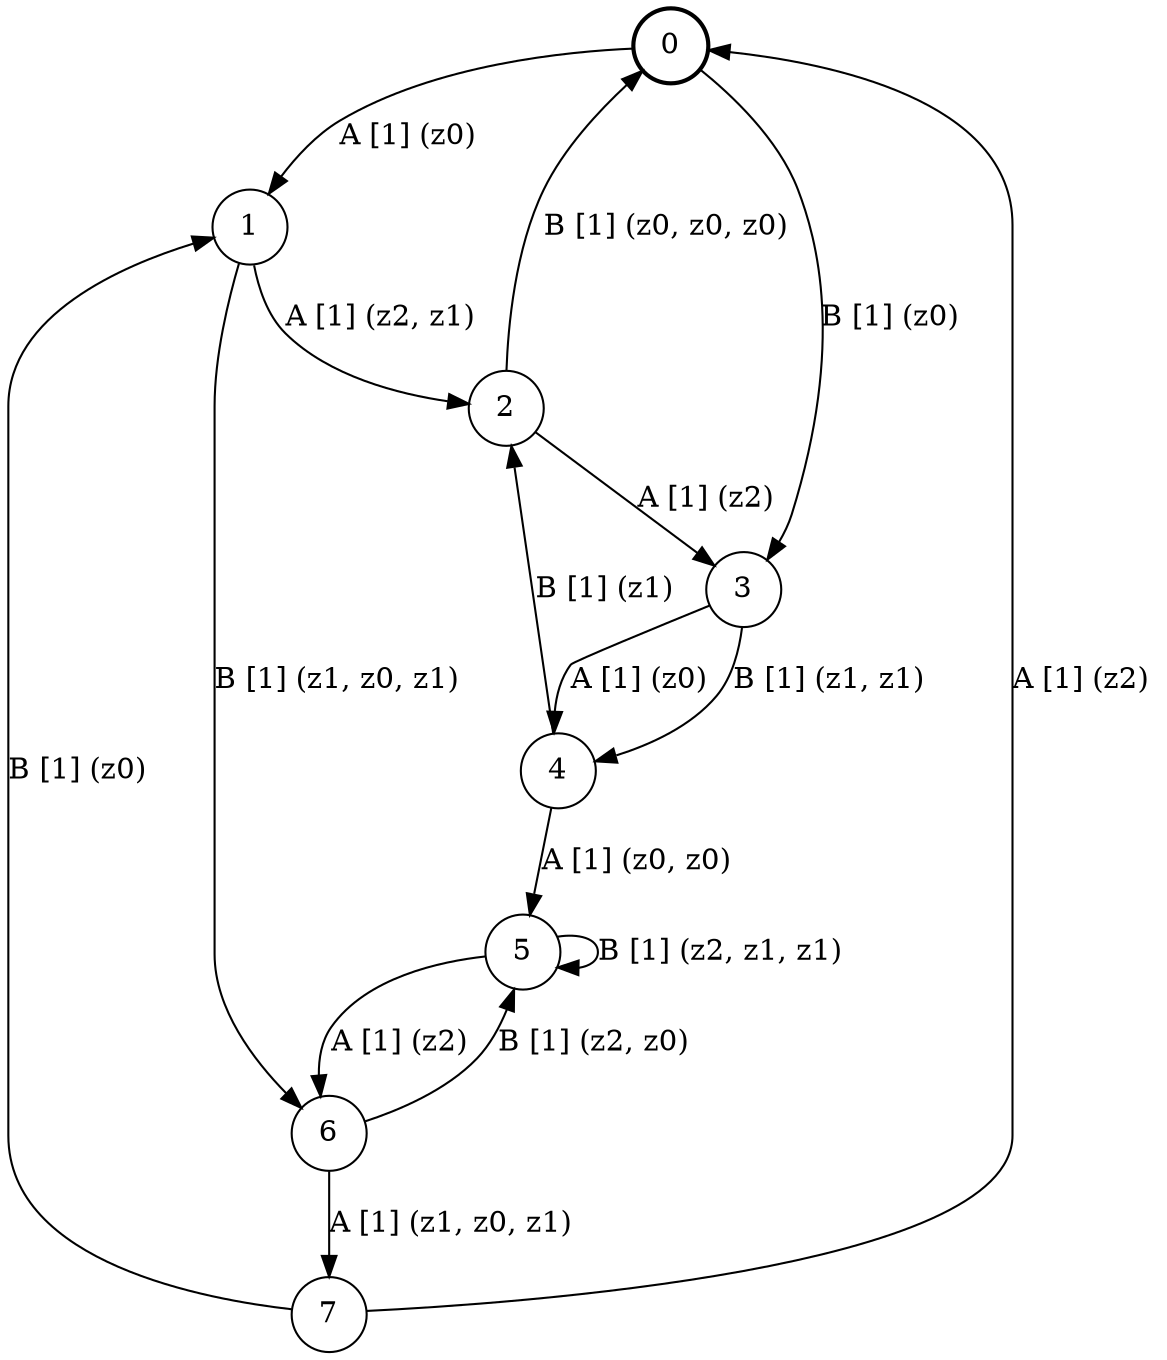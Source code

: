 # generated file, don't try to modify
# command: dot -Tpng <filename> > tree.png
digraph Automaton {
    node [shape = circle];
    0 [style = "bold"];
    0 -> 1 [label = "A [1] (z0) "];
    0 -> 3 [label = "B [1] (z0) "];
    1 -> 2 [label = "A [1] (z2, z1) "];
    1 -> 6 [label = "B [1] (z1, z0, z1) "];
    2 -> 3 [label = "A [1] (z2) "];
    2 -> 0 [label = "B [1] (z0, z0, z0) "];
    3 -> 4 [label = "A [1] (z0) "];
    3 -> 4 [label = "B [1] (z1, z1) "];
    4 -> 5 [label = "A [1] (z0, z0) "];
    4 -> 2 [label = "B [1] (z1) "];
    5 -> 6 [label = "A [1] (z2) "];
    5 -> 5 [label = "B [1] (z2, z1, z1) "];
    6 -> 7 [label = "A [1] (z1, z0, z1) "];
    6 -> 5 [label = "B [1] (z2, z0) "];
    7 -> 0 [label = "A [1] (z2) "];
    7 -> 1 [label = "B [1] (z0) "];
}
